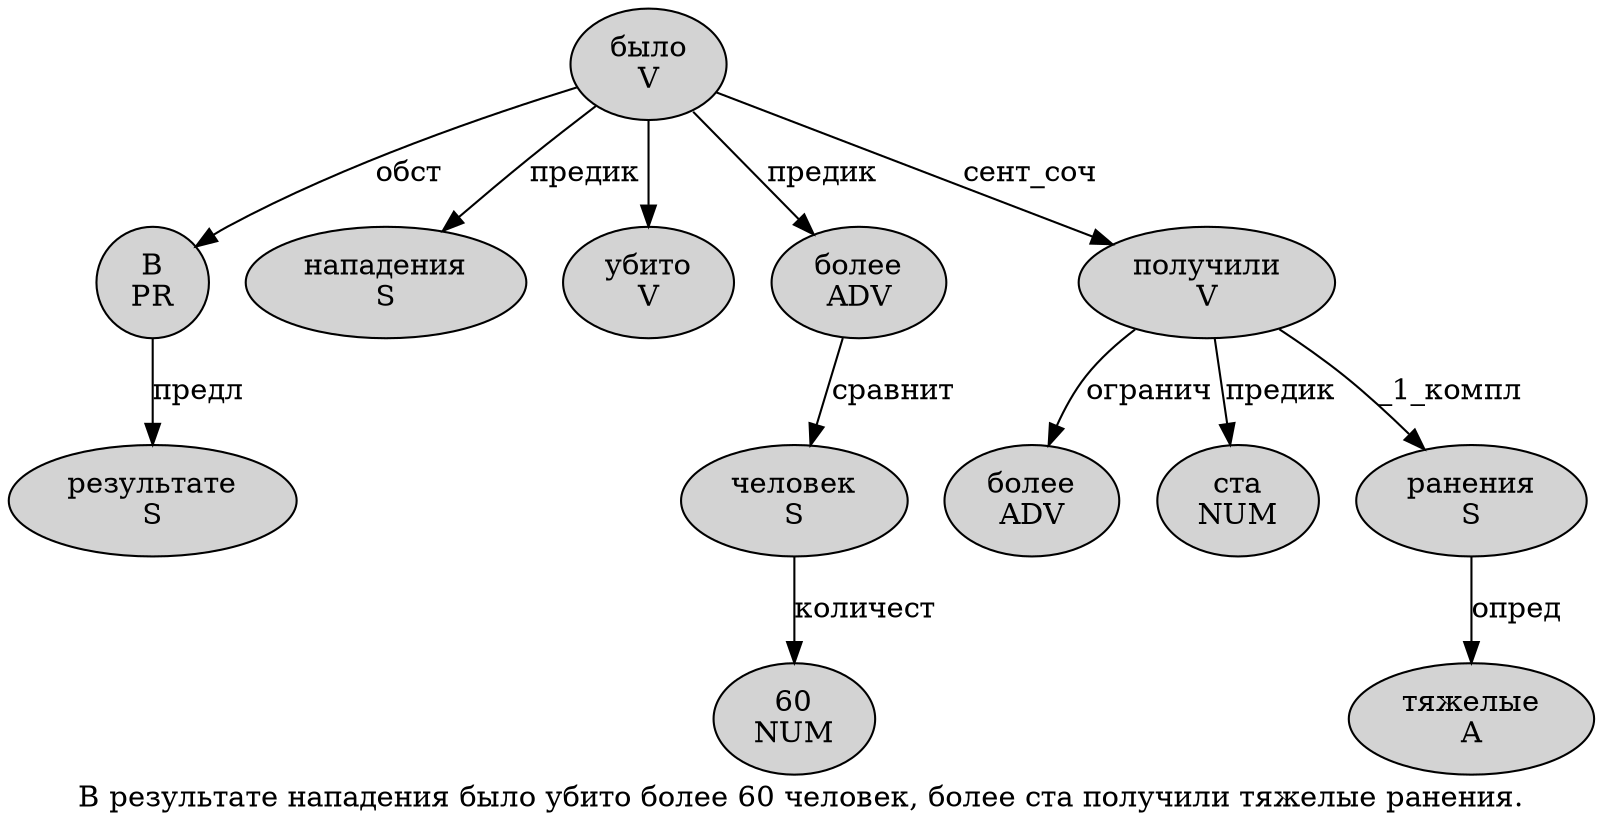 digraph SENTENCE_1725 {
	graph [label="В результате нападения было убито более 60 человек, более ста получили тяжелые ранения."]
	node [style=filled]
		0 [label="В
PR" color="" fillcolor=lightgray penwidth=1 shape=ellipse]
		1 [label="результате
S" color="" fillcolor=lightgray penwidth=1 shape=ellipse]
		2 [label="нападения
S" color="" fillcolor=lightgray penwidth=1 shape=ellipse]
		3 [label="было
V" color="" fillcolor=lightgray penwidth=1 shape=ellipse]
		4 [label="убито
V" color="" fillcolor=lightgray penwidth=1 shape=ellipse]
		5 [label="более
ADV" color="" fillcolor=lightgray penwidth=1 shape=ellipse]
		6 [label="60
NUM" color="" fillcolor=lightgray penwidth=1 shape=ellipse]
		7 [label="человек
S" color="" fillcolor=lightgray penwidth=1 shape=ellipse]
		9 [label="более
ADV" color="" fillcolor=lightgray penwidth=1 shape=ellipse]
		10 [label="ста
NUM" color="" fillcolor=lightgray penwidth=1 shape=ellipse]
		11 [label="получили
V" color="" fillcolor=lightgray penwidth=1 shape=ellipse]
		12 [label="тяжелые
A" color="" fillcolor=lightgray penwidth=1 shape=ellipse]
		13 [label="ранения
S" color="" fillcolor=lightgray penwidth=1 shape=ellipse]
			0 -> 1 [label="предл"]
			3 -> 0 [label="обст"]
			3 -> 2 [label="предик"]
			3 -> 4
			3 -> 5 [label="предик"]
			3 -> 11 [label="сент_соч"]
			13 -> 12 [label="опред"]
			11 -> 9 [label="огранич"]
			11 -> 10 [label="предик"]
			11 -> 13 [label="_1_компл"]
			7 -> 6 [label="количест"]
			5 -> 7 [label="сравнит"]
}